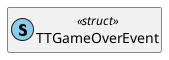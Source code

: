 @startuml
' STYLE START
hide empty members

skinparam shadowing false
<style>
document {
  BackgroundColor transparent
  Margin 0
}
</style>
' STYLE END

class TTGameOverEvent << (S, SkyBlue) struct >> {  
}
@enduml